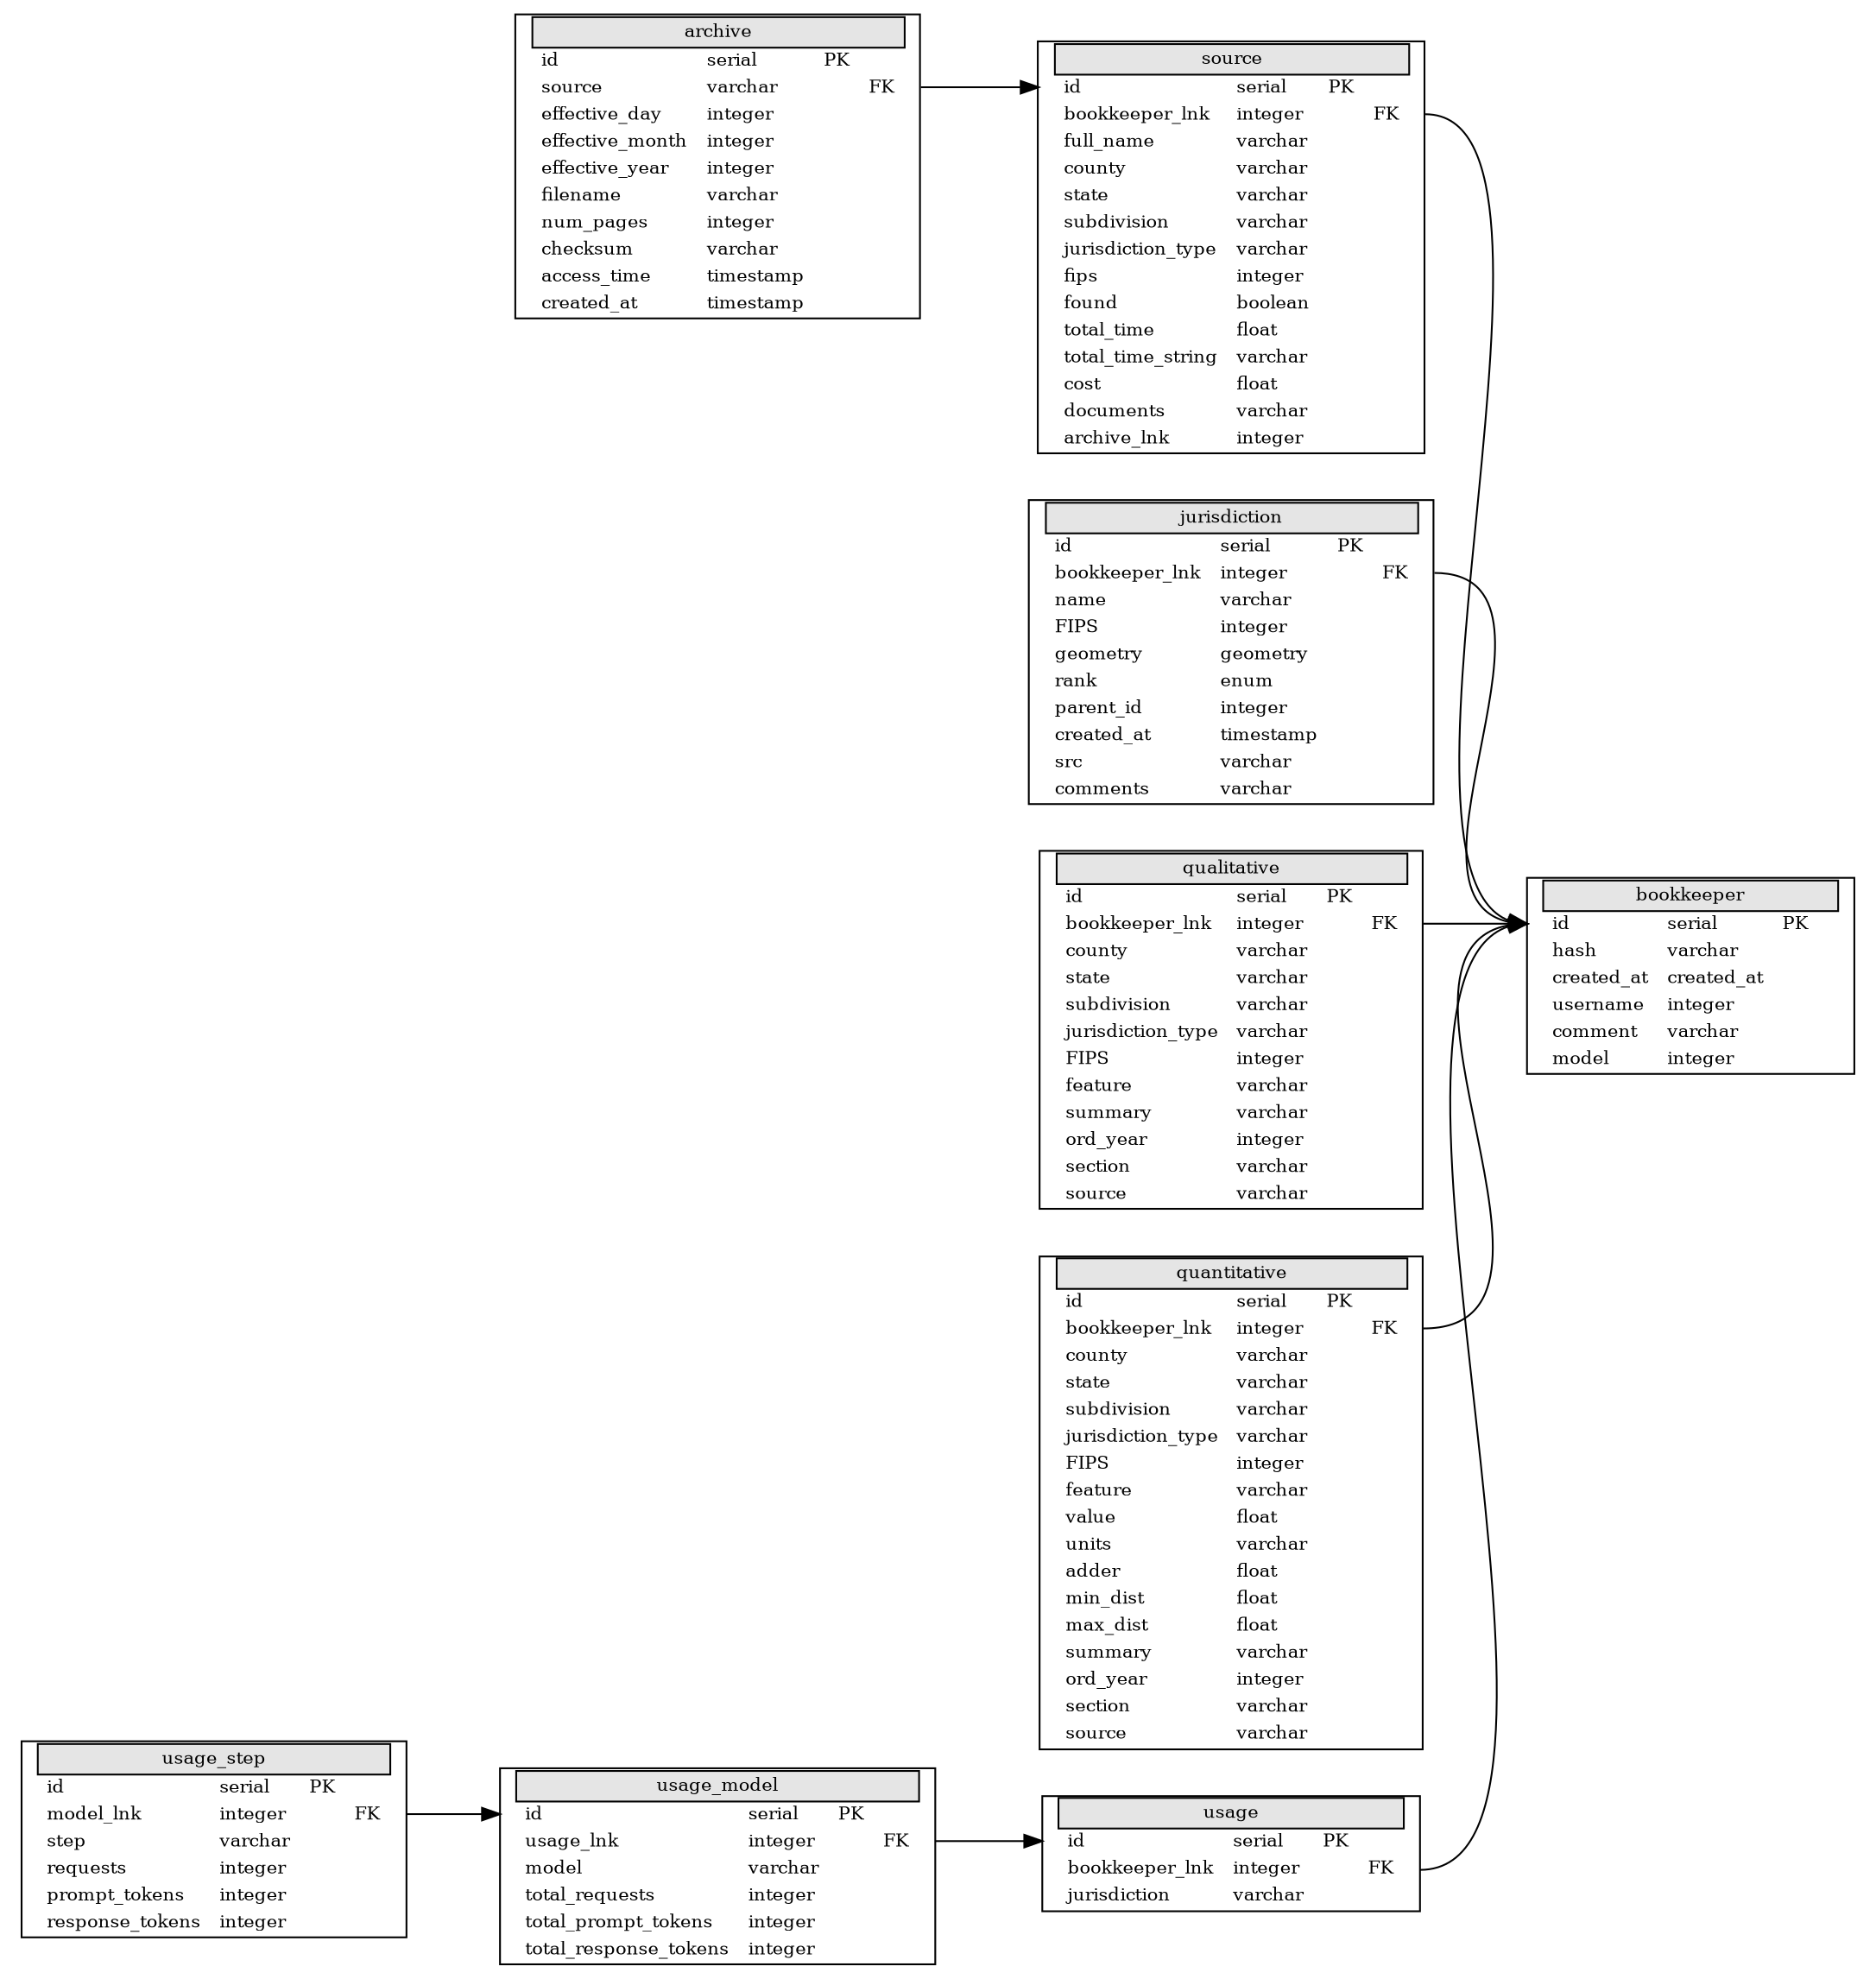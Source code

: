 digraph g {
  graph [
    rankdir = "LR",
    concentrate = true,
    ratio = auto
    ];
  node [
    fontsize = "10",
    shape = record
    ];
  edge [
    ];

  "archive" [
    shape = plaintext,
    label = < <TABLE BORDER="1" CELLBORDER="0" CELLSPACING="0">
      <TR ><TD PORT="ltcol0"> </TD> <TD bgcolor="grey90" border="1" COLSPAN="4"> \N </TD> <TD PORT="rtcol0"></TD></TR>
      <TR><TD PORT="ltcol1"  ></TD><TD align="left" > id </TD><TD align="left" > serial </TD><TD align="left" > PK </TD><TD align="left" >  </TD><TD align="left" PORT="rtcol1"> </TD></TR>
      <TR><TD PORT="ltcol2"  ></TD><TD align="left" > source </TD><TD align="left" > varchar </TD><TD align="left" >  </TD><TD align="left" > FK </TD><TD align="left" PORT="rtcol2"> </TD></TR>
      <TR><TD PORT="ltcol3"  ></TD><TD align="left" > effective_day </TD><TD align="left" > integer </TD><TD align="left" >  </TD><TD align="left" >  </TD><TD align="left" PORT="rtcol3"> </TD></TR>
      <TR><TD PORT="ltcol4"  ></TD><TD align="left" > effective_month </TD><TD align="left" > integer </TD><TD align="left" >  </TD><TD align="left" >  </TD><TD align="left" PORT="rtcol4"> </TD></TR>
      <TR><TD PORT="ltcol5"  ></TD><TD align="left" > effective_year </TD><TD align="left" > integer </TD><TD align="left" >  </TD><TD align="left" >  </TD><TD align="left" PORT="rtcol5"> </TD></TR>
      <TR><TD PORT="ltcol6"  ></TD><TD align="left" > filename </TD><TD align="left" > varchar </TD><TD align="left" >  </TD><TD align="left" >  </TD><TD align="left" PORT="rtcol6"> </TD></TR>
      <TR><TD PORT="ltcol7"  ></TD><TD align="left" > num_pages </TD><TD align="left" > integer </TD><TD align="left" >  </TD><TD align="left" >  </TD><TD align="left" PORT="rtcol7"> </TD></TR>
      <TR><TD PORT="ltcol8"  ></TD><TD align="left" > checksum </TD><TD align="left" > varchar </TD><TD align="left" >  </TD><TD align="left" >  </TD><TD align="left" PORT="rtcol8"> </TD></TR>
      <TR><TD PORT="ltcol9"  ></TD><TD align="left" > access_time </TD><TD align="left" > timestamp </TD><TD align="left" >  </TD><TD align="left" >  </TD><TD align="left" PORT="rtcol9"> </TD></TR>
      <TR><TD PORT="ltcol10" ></TD><TD align="left" > created_at </TD><TD align="left" > timestamp </TD><TD align="left" >  </TD><TD align="left" >  </TD><TD align="left" PORT="rtcol10"> </TD></TR>
      </TABLE>>
      ];

  "bookkeeper" [
    shape = plaintext,
    label = < <TABLE BORDER="1" CELLBORDER="0" CELLSPACING="0">
      <TR ><TD PORT="ltcol0"> </TD> <TD bgcolor="grey90" border="1" COLSPAN="4"> \N </TD> <TD PORT="rtcol0"></TD></TR>
      <TR><TD PORT="ltcol1" ></TD><TD align="left" > id </TD><TD align="left" > serial </TD><TD align="left" > PK </TD><TD align="left" >  </TD><TD align="left" PORT="rtcol1"> </TD></TR>
      <TR><TD PORT="ltcol2" ></TD><TD align="left" > hash </TD><TD align="left" > varchar </TD><TD align="left" >  </TD><TD align="left" >  </TD><TD align="left" PORT="rtcol2"> </TD></TR>
      <TR><TD PORT="ltcol5" ></TD><TD align="left" > created_at </TD><TD align="left" > created_at </TD><TD align="left" >  </TD><TD align="left" >  </TD><TD align="left" PORT="rtcol5"> </TD></TR>
      <TR><TD PORT="ltcol3" ></TD><TD align="left" > username </TD><TD align="left" > integer </TD><TD align="left" >  </TD><TD align="left" >  </TD><TD align="left" PORT="rtcol3"> </TD></TR>
      <TR><TD PORT="ltcol4" ></TD><TD align="left" > comment </TD><TD align="left" > varchar </TD><TD align="left" >  </TD><TD align="left" >  </TD><TD align="left" PORT="rtcol4"> </TD></TR>
      <TR><TD PORT="ltcol5" ></TD><TD align="left" > model </TD><TD align="left" > integer </TD><TD align="left" >  </TD><TD align="left" >  </TD><TD align="left" PORT="rtcol5"> </TD></TR>
      </TABLE>>
      ];

"source" [
  shape = plaintext,
  label = < <TABLE BORDER="1" CELLBORDER="0" CELLSPACING="0">
    <TR ><TD PORT="ltcol0"> </TD> <TD bgcolor="grey90" border="1" COLSPAN="4"> \N </TD> <TD PORT="rtcol0"></TD></TR>
    <TR>
      <TD PORT="ltcol1" ></TD>
      <TD align="left" > id </TD>
      <TD align="left" > serial </TD>
      <TD align="left" > PK </TD> <TD align="left" >  </TD>
      <TD align="left" PORT="rtcol1"> </TD>
      </TR>
    <TR>
      <TD PORT="ltcol2" ></TD>
      <TD align="left" > bookkeeper_lnk </TD>
      <TD align="left" > integer </TD>
      <TD align="left" >  </TD> <TD align="left" > FK </TD>
      <TD align="left" PORT="rtcol2"> </TD>
      </TR>
    <TR>
      <TD PORT="ltcol3" ></TD>
      <TD align="left" > full_name </TD>
      <TD align="left" > varchar </TD>
      <TD align="left" >  </TD> <TD align="left" >  </TD>
      <TD align="left" PORT="rtcol3"> </TD>
      </TR>
    <TR>
      <TD PORT="ltcol4" ></TD>
      <TD align="left" > county </TD>
      <TD align="left" > varchar </TD>
      <TD align="left" >  </TD> <TD align="left" >  </TD>
      <TD align="left" PORT="rtcol4"> </TD>
      </TR>
    <TR>
      <TD PORT="ltcol5" ></TD>
      <TD align="left" > state </TD>
      <TD align="left" > varchar </TD>
      <TD align="left" >  </TD> <TD align="left" >  </TD>
      <TD align="left" PORT="rtcol5"> </TD>
      </TR>
    <TR>
      <TD PORT="ltcol6" ></TD>
      <TD align="left" > subdivision </TD>
      <TD align="left" > varchar </TD>
      <TD align="left" >  </TD> <TD align="left" >  </TD>
      <TD align="left" PORT="rtcol6"> </TD>
      </TR>
    <TR>
      <TD PORT="ltcol7" ></TD>
      <TD align="left" > jurisdiction_type </TD>
      <TD align="left" > varchar </TD>
      <TD align="left" >  </TD> <TD align="left" >  </TD>
      <TD align="left" PORT="rtcol7"> </TD>
      </TR>
    <TR>
      <TD PORT="ltcol8" ></TD>
      <TD align="left" > fips </TD>
      <TD align="left" > integer </TD>
      <TD align="left" >  </TD> <TD align="left" >  </TD>
      <TD align="left" PORT="rtcol8"> </TD>
      </TR>
    <TR>
      <TD PORT="ltcol9" ></TD>
      <TD align="left" > found </TD>
      <TD align="left" > boolean </TD>
      <TD align="left" >  </TD> <TD align="left" >  </TD>
      <TD align="left" PORT="rtcol9"> </TD>
      </TR>
    <TR>
      <TD PORT="ltcol10" ></TD>
      <TD align="left" > total_time </TD>
      <TD align="left" > float </TD>
      <TD align="left" >  </TD> <TD align="left" >  </TD>
      <TD align="left" PORT="rtcol10"> </TD>
      </TR>
    <TR>
      <TD PORT="ltcol11" ></TD>
      <TD align="left" > total_time_string </TD>
      <TD align="left" > varchar </TD>
      <TD align="left" >  </TD> <TD align="left" >  </TD>
      <TD align="left" PORT="rtcol11"> </TD>
      </TR>
    <TR>
      <TD PORT="ltcol12" ></TD>
      <TD align="left" > cost </TD>
      <TD align="left" > float </TD>
      <TD align="left" >  </TD> <TD align="left" >  </TD>
      <TD align="left" PORT="rtcol12"> </TD>
      </TR>
    <TR>
      <TD PORT="ltcol13" ></TD>
      <TD align="left" > documents </TD>
      <TD align="left" > varchar </TD>
      <TD align="left" >  </TD> <TD align="left" >  </TD>
      <TD align="left" PORT="rtcol13"> </TD>
      </TR>
    <TR>
      <TD PORT="ltcol14" ></TD>
      <TD align="left" > archive_lnk </TD>
      <TD align="left" > integer </TD>
      <TD align="left" >  </TD> <TD align="left" >  </TD>
      <TD align="left" PORT="rtcol14"> </TD>
      </TR>
    </TABLE>>
    ];

"jurisdiction" [
  shape = plaintext,
  label = < <TABLE BORDER="1" CELLBORDER="0" CELLSPACING="0">
    <TR ><TD PORT="ltcol0"> </TD> <TD bgcolor="grey90" border="1" COLSPAN="4"> \N </TD> <TD PORT="rtcol0"></TD></TR>
    <TR>
      <TD PORT="ltcol1" ></TD>
      <TD align="left" > id </TD>
      <TD align="left" > serial </TD>
      <TD align="left" > PK </TD> <TD align="left" >  </TD>
      <TD align="left" PORT="rtcol1"> </TD>
      </TR>
    <TR>
      <TD PORT="ltcol2" ></TD>
      <TD align="left" > bookkeeper_lnk </TD>
      <TD align="left" > integer </TD>
      <TD align="left" >  </TD> <TD align="left" > FK </TD>
      <TD align="left" PORT="rtcol2"> </TD>
      </TR>
    <TR>
      <TD PORT="ltcol3" ></TD>
      <TD align="left" > name </TD>
      <TD align="left" > varchar </TD>
      <TD align="left" >  </TD> <TD align="left" >  </TD>
      <TD align="left" PORT="rtcol3"> </TD>
      </TR>
    <TR>
      <TD PORT="ltcol4" ></TD>
      <TD align="left" > FIPS </TD>
      <TD align="left" > integer </TD>
      <TD align="left" >  </TD> <TD align="left" >  </TD>
      <TD align="left" PORT="rtcol4"> </TD>
      </TR>
    <TR>
      <TD PORT="ltcol5" ></TD>
      <TD align="left" > geometry </TD>
      <TD align="left" > geometry </TD>
      <TD align="left" >  </TD> <TD align="left" >  </TD>
      <TD align="left" PORT="rtcol5"> </TD>
      </TR>
    <TR>
      <TD PORT="ltcol6" ></TD>
      <TD align="left" > rank </TD>
      <TD align="left" > enum </TD>
      <TD align="left" >  </TD> <TD align="left" >  </TD>
      <TD align="left" PORT="rtcol6"> </TD>
      </TR>
    <TR>
      <TD PORT="ltcol7" ></TD>
      <TD align="left" > parent_id </TD>
      <TD align="left" > integer </TD>
      <TD align="left" >  </TD> <TD align="left" >  </TD>
      <TD align="left" PORT="rtcol7"> </TD>
      </TR>
    <TR>
      <TD PORT="ltcol8" ></TD>
      <TD align="left" > created_at </TD>
      <TD align="left" > timestamp </TD>
      <TD align="left" >  </TD> <TD align="left" >  </TD>
      <TD align="left" PORT="rtcol8"> </TD>
      </TR>
    <TR>
      <TD PORT="ltcol9" ></TD>
      <TD align="left" > src </TD>
      <TD align="left" > varchar </TD>
      <TD align="left" >  </TD> <TD align="left" >  </TD>
      <TD align="left" PORT="rtcol9"> </TD>
      </TR>
    <TR>
      <TD PORT="ltcol10" ></TD>
      <TD align="left" > comments </TD>
      <TD align="left" > varchar </TD>
      <TD align="left" >  </TD> <TD align="left" >  </TD>
      <TD align="left" PORT="rtcol10"> </TD>
      </TR>
    </TABLE>>
    ];


"qualitative" [
  shape = plaintext,
  label = < <TABLE BORDER="1" CELLBORDER="0" CELLSPACING="0">
    <TR ><TD PORT="ltcol0"> </TD> <TD bgcolor="grey90" border="1" COLSPAN="4"> \N </TD> <TD PORT="rtcol0"></TD></TR>
    <TR>
      <TD PORT="ltcol1" ></TD>
      <TD align="left" > id </TD>
      <TD align="left" > serial </TD>
      <TD align="left" > PK </TD> <TD align="left" >  </TD>
      <TD align="left" PORT="rtcol1"> </TD>
      </TR>
    <TR>
      <TD PORT="ltcol2" ></TD>
      <TD align="left" > bookkeeper_lnk </TD>
      <TD align="left" > integer </TD>
      <TD align="left" >  </TD> <TD align="left" > FK </TD>
      <TD align="left" PORT="rtcol2"> </TD>
      </TR>
    <TR>
      <TD PORT="ltcol3" ></TD>
      <TD align="left" > county </TD>
      <TD align="left" > varchar </TD>
      <TD align="left" >  </TD> <TD align="left" >  </TD>
      <TD align="left" PORT="rtcol3"> </TD>
      </TR>
    <TR>
      <TD PORT="ltcol4" ></TD>
      <TD align="left" > state </TD>
      <TD align="left" > varchar </TD>
      <TD align="left" >  </TD> <TD align="left" >  </TD>
      <TD align="left" PORT="rtcol4"> </TD>
      </TR>
    <TR>
      <TD PORT="ltcol5" ></TD>
      <TD align="left" > subdivision </TD>
      <TD align="left" > varchar </TD>
      <TD align="left" >  </TD> <TD align="left" >  </TD>
      <TD align="left" PORT="rtcol5"> </TD>
      </TR>
    <TR>
      <TD PORT="ltcol6" ></TD>
      <TD align="left" > jurisdiction_type </TD>
      <TD align="left" > varchar </TD>
      <TD align="left" >  </TD> <TD align="left" >  </TD>
      <TD align="left" PORT="rtcol6"> </TD>
      </TR>
    <TR>
      <TD PORT="ltcol7" ></TD>
      <TD align="left" > FIPS </TD>
      <TD align="left" > integer </TD>
      <TD align="left" >  </TD> <TD align="left" >  </TD>
      <TD align="left" PORT="rtcol7"> </TD>
      </TR>
    <TR>
      <TD PORT="ltcol8" ></TD>
      <TD align="left" > feature </TD>
      <TD align="left" > varchar </TD>
      <TD align="left" >  </TD> <TD align="left" >  </TD>
      <TD align="left" PORT="rtcol8"> </TD>
      </TR>
    <TR>
      <TD PORT="ltcol9" ></TD>
      <TD align="left" > summary </TD>
      <TD align="left" > varchar </TD>
      <TD align="left" >  </TD> <TD align="left" >  </TD>
      <TD align="left" PORT="rtcol9"> </TD>
      </TR>
    <TR>
      <TD PORT="ltcol10" ></TD>
      <TD align="left" > ord_year </TD>
      <TD align="left" > integer </TD>
      <TD align="left" >  </TD> <TD align="left" >  </TD>
      <TD align="left" PORT="rtcol10"> </TD>
      </TR>
    <TR>
      <TD PORT="ltcol11" ></TD>
      <TD align="left" > section </TD>
      <TD align="left" > varchar </TD>
      <TD align="left" >  </TD> <TD align="left" >  </TD>
      <TD align="left" PORT="rtcol11"> </TD>
      </TR>
    <TR>
      <TD PORT="ltcol12" ></TD>
      <TD align="left" > source </TD>
      <TD align="left" > varchar </TD>
      <TD align="left" >  </TD> <TD align="left" >  </TD>
      <TD align="left" PORT="rtcol12"> </TD>
      </TR>
    </TABLE>>
    ];

"quantitative" [
  shape = plaintext,
  label = < <TABLE BORDER="1" CELLBORDER="0" CELLSPACING="0">
    <TR ><TD PORT="ltcol0"> </TD> <TD bgcolor="grey90" border="1" COLSPAN="4"> \N </TD> <TD PORT="rtcol0"></TD></TR>
    <TR>
      <TD PORT="ltcol1" ></TD>
      <TD align="left" > id </TD>
      <TD align="left" > serial </TD>
      <TD align="left" > PK </TD> <TD align="left" >  </TD>
      <TD align="left" PORT="rtcol1"> </TD>
      </TR>
    <TR>
      <TD PORT="ltcol2" ></TD>
      <TD align="left" > bookkeeper_lnk </TD>
      <TD align="left" > integer </TD>
      <TD align="left" >  </TD> <TD align="left" > FK </TD>
      <TD align="left" PORT="rtcol2"> </TD>
      </TR>
    <TR>
      <TD PORT="ltcol3" ></TD>
      <TD align="left" > county </TD>
      <TD align="left" > varchar </TD>
      <TD align="left" >  </TD> <TD align="left" >  </TD>
      <TD align="left" PORT="rtcol3"> </TD>
      </TR>
    <TR>
      <TD PORT="ltcol4" ></TD>
      <TD align="left" > state </TD>
      <TD align="left" > varchar </TD>
      <TD align="left" >  </TD> <TD align="left" >  </TD>
      <TD align="left" PORT="rtcol4"> </TD>
      </TR>
    <TR>
      <TD PORT="ltcol5" ></TD>
      <TD align="left" > subdivision </TD>
      <TD align="left" > varchar </TD>
      <TD align="left" >  </TD> <TD align="left" >  </TD>
      <TD align="left" PORT="rtcol5"> </TD>
      </TR>
    <TR>
      <TD PORT="ltcol6" ></TD>
      <TD align="left" > jurisdiction_type </TD>
      <TD align="left" > varchar </TD>
      <TD align="left" >  </TD> <TD align="left" >  </TD>
      <TD align="left" PORT="rtcol6"> </TD>
      </TR>
    <TR>
      <TD PORT="ltcol7" ></TD>
      <TD align="left" > FIPS </TD>
      <TD align="left" > integer </TD>
      <TD align="left" >  </TD> <TD align="left" >  </TD>
      <TD align="left" PORT="rtcol7"> </TD>
      </TR>
    <TR>
      <TD PORT="ltcol8" ></TD>
      <TD align="left" > feature </TD>
      <TD align="left" > varchar </TD>
      <TD align="left" >  </TD> <TD align="left" >  </TD>
      <TD align="left" PORT="rtcol8"> </TD>
      </TR>
    <TR>
      <TD PORT="ltcol9" ></TD>
      <TD align="left" > value </TD>
      <TD align="left" > float </TD>
      <TD align="left" >  </TD> <TD align="left" >  </TD>
      <TD align="left" PORT="rtcol9"> </TD>
      </TR>
    <TR>
      <TD PORT="ltcol10" ></TD>
      <TD align="left" > units </TD>
      <TD align="left" > varchar </TD>
      <TD align="left" >  </TD> <TD align="left" >  </TD>
      <TD align="left" PORT="rtcol10"> </TD>
      </TR>
    <TR>
      <TD PORT="ltcol11" ></TD>
      <TD align="left" > adder </TD>
      <TD align="left" > float </TD>
      <TD align="left" >  </TD> <TD align="left" >  </TD>
      <TD align="left" PORT="rtcol11"> </TD>
      </TR>
    <TR>
      <TD PORT="ltcol12" ></TD>
      <TD align="left" > min_dist </TD>
      <TD align="left" > float </TD>
      <TD align="left" >  </TD> <TD align="left" >  </TD>
      <TD align="left" PORT="rtcol12"> </TD>
      </TR>
    <TR>
      <TD PORT="ltcol13" ></TD>
      <TD align="left" > max_dist </TD>
      <TD align="left" > float </TD>
      <TD align="left" >  </TD> <TD align="left" >  </TD>
      <TD align="left" PORT="rtcol13"> </TD>
      </TR>
    <TR>
      <TD PORT="ltcol14" ></TD>
      <TD align="left" > summary </TD>
      <TD align="left" > varchar </TD>
      <TD align="left" >  </TD> <TD align="left" >  </TD>
      <TD align="left" PORT="rtcol14"> </TD>
      </TR>
    <TR>
      <TD PORT="ltcol15" ></TD>
      <TD align="left" > ord_year </TD>
      <TD align="left" > integer </TD>
      <TD align="left" >  </TD> <TD align="left" >  </TD>
      <TD align="left" PORT="rtcol15"> </TD>
      </TR>
    <TR>
      <TD PORT="ltcol16" ></TD>
      <TD align="left" > section </TD>
      <TD align="left" > varchar </TD>
      <TD align="left" >  </TD> <TD align="left" >  </TD>
      <TD align="left" PORT="rtcol16"> </TD>
      </TR>
    <TR>
      <TD PORT="ltcol17" ></TD>
      <TD align="left" > source </TD>
      <TD align="left" > varchar </TD>
      <TD align="left" >  </TD> <TD align="left" >  </TD>
      <TD align="left" PORT="rtcol17"> </TD>
      </TR>
    </TABLE>>
    ];

"usage" [
  shape = plaintext,
  label = < <TABLE BORDER="1" CELLBORDER="0" CELLSPACING="0">
    <TR ><TD PORT="ltcol0"> </TD> <TD bgcolor="grey90" border="1" COLSPAN="4"> \N </TD> <TD PORT="rtcol0"></TD></TR>
    <TR>
      <TD PORT="ltcol1" ></TD>
      <TD align="left" > id </TD>
      <TD align="left" > serial </TD>
      <TD align="left" > PK </TD> <TD align="left" >  </TD>
      <TD align="left" PORT="rtcol1"> </TD>
      </TR>
    <TR>
      <TD PORT="ltcol2" ></TD>
      <TD align="left" > bookkeeper_lnk </TD>
      <TD align="left" > integer </TD>
      <TD align="left" >  </TD> <TD align="left" > FK </TD>
      <TD align="left" PORT="rtcol2"> </TD>
      </TR>
    <TR>
      <TD PORT="ltcol3" ></TD>
      <TD align="left" > jurisdiction </TD>
      <TD align="left" > varchar </TD>
      <TD align="left" >  </TD> <TD align="left" >  </TD>
      <TD align="left" PORT="rtcol3"> </TD>
      </TR>
    </TABLE>>
    ];

"usage_step" [
  shape = plaintext,
  label = < <TABLE BORDER="1" CELLBORDER="0" CELLSPACING="0">
    <TR ><TD PORT="ltcol0"> </TD> <TD bgcolor="grey90" border="1" COLSPAN="4"> \N </TD> <TD PORT="rtcol0"></TD></TR>
    <TR>
      <TD PORT="ltcol1" ></TD>
      <TD align="left" > id </TD>
      <TD align="left" > serial </TD>
      <TD align="left" > PK </TD> <TD align="left" >  </TD>
      <TD align="left" PORT="rtcol1"> </TD>
      </TR>
    <TR>
      <TD PORT="ltcol2" ></TD>
      <TD align="left" > model_lnk </TD>
      <TD align="left" > integer </TD>
      <TD align="left" >  </TD> <TD align="left" > FK </TD>
      <TD align="left" PORT="rtcol2"> </TD>
      </TR>
    <TR>
      <TD PORT="ltcol3" ></TD>
      <TD align="left" > step </TD>
      <TD align="left" > varchar </TD>
      <TD align="left" >  </TD> <TD align="left" >  </TD>
      <TD align="left" PORT="rtcol3"> </TD>
      </TR>
    <TR>
      <TD PORT="ltcol4" ></TD>
      <TD align="left" > requests </TD>
      <TD align="left" > integer </TD>
      <TD align="left" >  </TD> <TD align="left" >  </TD>
      <TD align="left" PORT="rtcol4"> </TD>
      </TR>
    <TR>
      <TD PORT="ltcol5" ></TD>
      <TD align="left" > prompt_tokens </TD>
      <TD align="left" > integer </TD>
      <TD align="left" >  </TD> <TD align="left" >  </TD>
      <TD align="left" PORT="rtcol5"> </TD>
      </TR>
    <TR>
      <TD PORT="ltcol6" ></TD>
      <TD align="left" > response_tokens </TD>
      <TD align="left" > integer </TD>
      <TD align="left" >  </TD> <TD align="left" >  </TD>
      <TD align="left" PORT="rtcol6"> </TD>
      </TR>
    </TABLE>>
    ];

"usage_model" [
  shape = plaintext,
  label = < <TABLE BORDER="1" CELLBORDER="0" CELLSPACING="0">
    <TR ><TD PORT="ltcol0"> </TD> <TD bgcolor="grey90" border="1" COLSPAN="4"> \N </TD> <TD PORT="rtcol0"></TD></TR>
    <TR>
      <TD PORT="ltcol1" ></TD>
      <TD align="left" > id </TD>
      <TD align="left" > serial </TD>
      <TD align="left" > PK </TD> <TD align="left" >  </TD>
      <TD align="left" PORT="rtcol1"> </TD>
      </TR>
    <TR>
      <TD PORT="ltcol2" ></TD>
      <TD align="left" > usage_lnk </TD>
      <TD align="left" > integer </TD>
      <TD align="left" >  </TD> <TD align="left" > FK </TD>
      <TD align="left" PORT="rtcol2"> </TD>
      </TR>
    <TR>
      <TD PORT="ltcol3" ></TD>
      <TD align="left" > model </TD>
      <TD align="left" > varchar </TD>
      <TD align="left" >  </TD> <TD align="left" >  </TD>
      <TD align="left" PORT="rtcol3"> </TD>
      </TR>
    <TR>
      <TD PORT="ltcol4" ></TD>
      <TD align="left" > total_requests </TD>
      <TD align="left" > integer </TD>
      <TD align="left" >  </TD> <TD align="left" >  </TD>
      <TD align="left" PORT="rtcol4"> </TD>
      </TR>
    <TR>
      <TD PORT="ltcol5" ></TD>
      <TD align="left" > total_prompt_tokens </TD>
      <TD align="left" > integer </TD>
      <TD align="left" >  </TD> <TD align="left" >  </TD>
      <TD align="left" PORT="rtcol5"> </TD>
      </TR>
    <TR>
      <TD PORT="ltcol6" ></TD>
      <TD align="left" > total_response_tokens </TD>
      <TD align="left" > integer </TD>
      <TD align="left" >  </TD> <TD align="left" >  </TD>
      <TD align="left" PORT="rtcol6"> </TD>
      </TR>
    </TABLE>>
    ];



"archive":rtcol2 -> "source":ltcol1 [label=""];
"source":rtcol2 -> "bookkeeper":ltcol1 [label=""];
"jurisdiction":rtcol2 -> "bookkeeper":ltcol1 [label=""];
"quantitative":rtcol2 -> "bookkeeper":ltcol1 [label=""];
"qualitative":rtcol2 -> "bookkeeper":ltcol1 [label=""];
"usage":rtcol2 -> "bookkeeper":ltcol1 [label=""];
"usage_model":rtcol2 -> "usage":ltcol1 [label=""];
"usage_step":rtcol2 -> "usage_model":ltcol1 [label=""];
}

